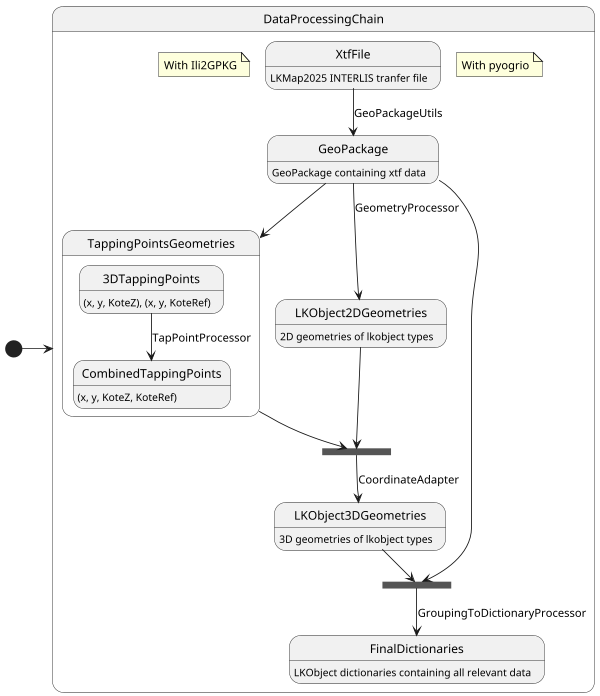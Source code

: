@startuml
'https://plantuml.com/state-diagram

scale 600 width

[*] -> DataProcessingChain

state DataProcessingChain{
    note "With Ili2GPKG" as N1
    state XtfFile : LKMap2025 INTERLIS tranfer file
    state GeoPackage : GeoPackage containing xtf data

    state TappingPointsGeometries {
        state 3DTappingPoints : (x, y, KoteZ), (x, y, KoteRef)
        state CombinedTappingPoints : (x, y, KoteZ, KoteRef)
        3DTappingPoints --> CombinedTappingPoints : TapPointProcessor
    }
     state LKObject2DGeometries : 2D geometries of lkobject types
    state LKObject3DGeometries : 3D geometries of lkobject types
    state FinalDictionaries : LKObject dictionaries containing all relevant data
    XtfFile --> GeoPackage : GeoPackageUtils
    GeoPackage --> LKObject2DGeometries : GeometryProcessor
    GeoPackage --> TappingPointsGeometries
    state CoordinateAdapter <<join>>
    TappingPointsGeometries --> CoordinateAdapter
    LKObject2DGeometries --> CoordinateAdapter
    CoordinateAdapter --> LKObject3DGeometries : CoordinateAdapter
    state GroupingToDictionaryProcessor <<join>>
    GeoPackage --> GroupingToDictionaryProcessor
    note "With pyogrio" as N2
    LKObject3DGeometries --> GroupingToDictionaryProcessor
    GroupingToDictionaryProcessor --> FinalDictionaries : GroupingToDictionaryProcessor
}



@enduml